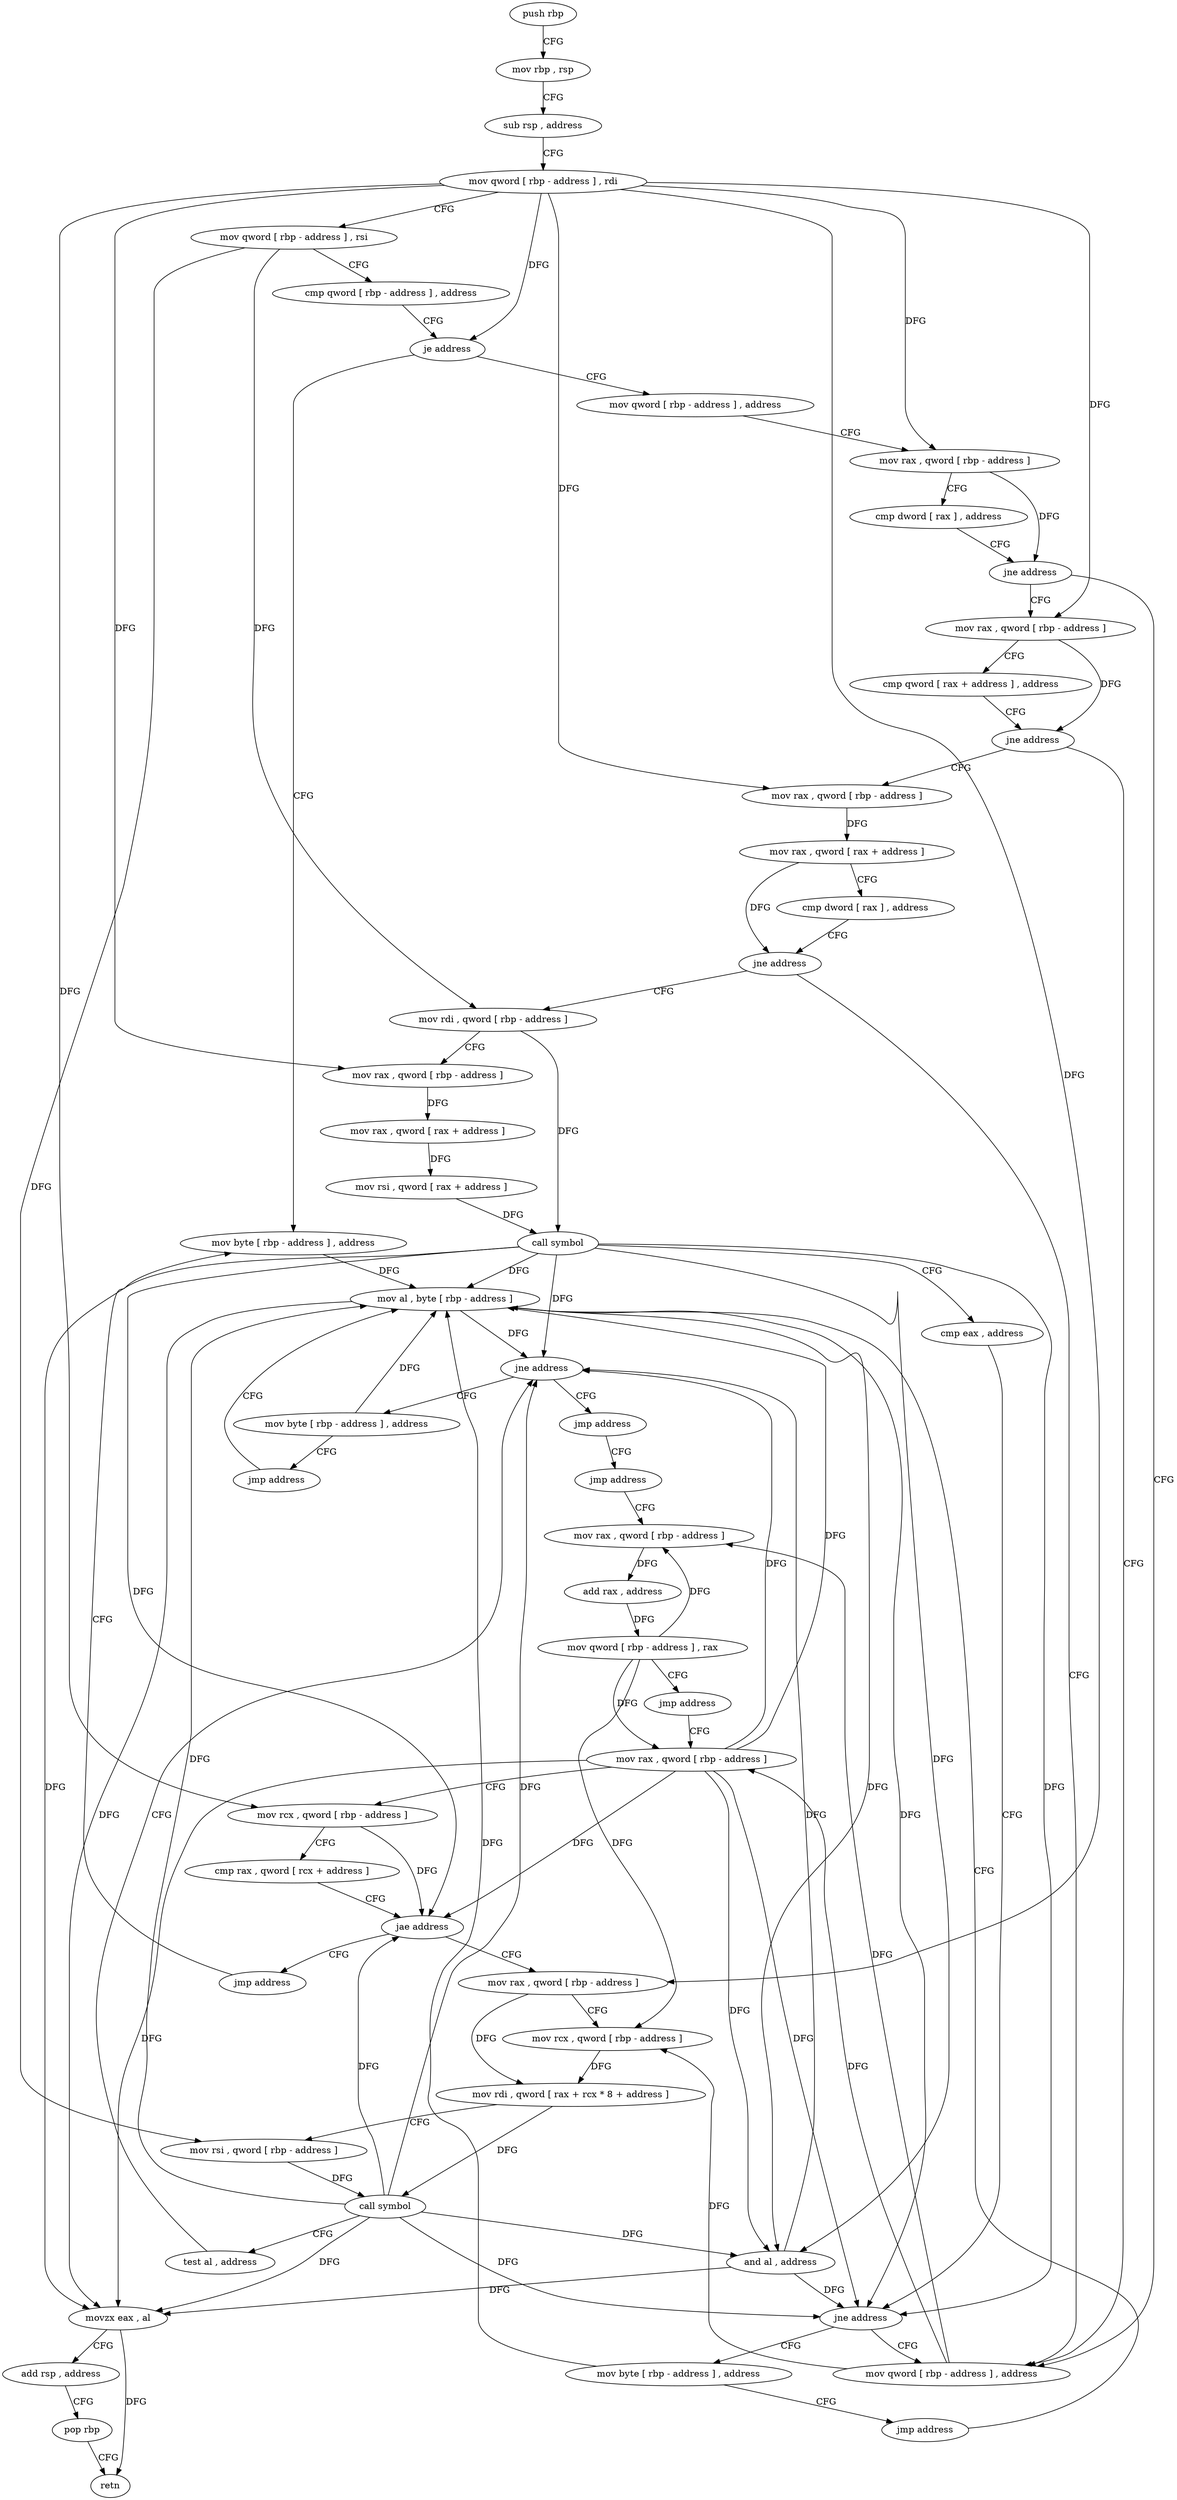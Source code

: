 digraph "func" {
"140016" [label = "push rbp" ]
"140017" [label = "mov rbp , rsp" ]
"140020" [label = "sub rsp , address" ]
"140024" [label = "mov qword [ rbp - address ] , rdi" ]
"140028" [label = "mov qword [ rbp - address ] , rsi" ]
"140032" [label = "cmp qword [ rbp - address ] , address" ]
"140037" [label = "je address" ]
"140234" [label = "mov byte [ rbp - address ] , address" ]
"140043" [label = "mov qword [ rbp - address ] , address" ]
"140238" [label = "mov al , byte [ rbp - address ]" ]
"140051" [label = "mov rax , qword [ rbp - address ]" ]
"140055" [label = "cmp dword [ rax ] , address" ]
"140058" [label = "jne address" ]
"140135" [label = "mov qword [ rbp - address ] , address" ]
"140064" [label = "mov rax , qword [ rbp - address ]" ]
"140143" [label = "mov rax , qword [ rbp - address ]" ]
"140068" [label = "cmp qword [ rax + address ] , address" ]
"140073" [label = "jne address" ]
"140079" [label = "mov rax , qword [ rbp - address ]" ]
"140229" [label = "jmp address" ]
"140161" [label = "mov rax , qword [ rbp - address ]" ]
"140165" [label = "mov rcx , qword [ rbp - address ]" ]
"140169" [label = "mov rdi , qword [ rax + rcx * 8 + address ]" ]
"140174" [label = "mov rsi , qword [ rbp - address ]" ]
"140178" [label = "call symbol" ]
"140183" [label = "test al , address" ]
"140185" [label = "jne address" ]
"140196" [label = "mov byte [ rbp - address ] , address" ]
"140191" [label = "jmp address" ]
"140083" [label = "mov rax , qword [ rax + address ]" ]
"140087" [label = "cmp dword [ rax ] , address" ]
"140090" [label = "jne address" ]
"140096" [label = "mov rdi , qword [ rbp - address ]" ]
"140200" [label = "jmp address" ]
"140205" [label = "jmp address" ]
"140100" [label = "mov rax , qword [ rbp - address ]" ]
"140104" [label = "mov rax , qword [ rax + address ]" ]
"140108" [label = "mov rsi , qword [ rax + address ]" ]
"140112" [label = "call symbol" ]
"140117" [label = "cmp eax , address" ]
"140120" [label = "jne address" ]
"140126" [label = "mov byte [ rbp - address ] , address" ]
"140241" [label = "and al , address" ]
"140243" [label = "movzx eax , al" ]
"140246" [label = "add rsp , address" ]
"140250" [label = "pop rbp" ]
"140251" [label = "retn" ]
"140210" [label = "mov rax , qword [ rbp - address ]" ]
"140130" [label = "jmp address" ]
"140214" [label = "add rax , address" ]
"140220" [label = "mov qword [ rbp - address ] , rax" ]
"140224" [label = "jmp address" ]
"140147" [label = "mov rcx , qword [ rbp - address ]" ]
"140151" [label = "cmp rax , qword [ rcx + address ]" ]
"140155" [label = "jae address" ]
"140016" -> "140017" [ label = "CFG" ]
"140017" -> "140020" [ label = "CFG" ]
"140020" -> "140024" [ label = "CFG" ]
"140024" -> "140028" [ label = "CFG" ]
"140024" -> "140037" [ label = "DFG" ]
"140024" -> "140051" [ label = "DFG" ]
"140024" -> "140064" [ label = "DFG" ]
"140024" -> "140147" [ label = "DFG" ]
"140024" -> "140079" [ label = "DFG" ]
"140024" -> "140161" [ label = "DFG" ]
"140024" -> "140100" [ label = "DFG" ]
"140028" -> "140032" [ label = "CFG" ]
"140028" -> "140174" [ label = "DFG" ]
"140028" -> "140096" [ label = "DFG" ]
"140032" -> "140037" [ label = "CFG" ]
"140037" -> "140234" [ label = "CFG" ]
"140037" -> "140043" [ label = "CFG" ]
"140234" -> "140238" [ label = "DFG" ]
"140043" -> "140051" [ label = "CFG" ]
"140238" -> "140241" [ label = "DFG" ]
"140238" -> "140243" [ label = "DFG" ]
"140238" -> "140185" [ label = "DFG" ]
"140238" -> "140120" [ label = "DFG" ]
"140051" -> "140055" [ label = "CFG" ]
"140051" -> "140058" [ label = "DFG" ]
"140055" -> "140058" [ label = "CFG" ]
"140058" -> "140135" [ label = "CFG" ]
"140058" -> "140064" [ label = "CFG" ]
"140135" -> "140143" [ label = "DFG" ]
"140135" -> "140165" [ label = "DFG" ]
"140135" -> "140210" [ label = "DFG" ]
"140064" -> "140068" [ label = "CFG" ]
"140064" -> "140073" [ label = "DFG" ]
"140143" -> "140147" [ label = "CFG" ]
"140143" -> "140241" [ label = "DFG" ]
"140143" -> "140243" [ label = "DFG" ]
"140143" -> "140238" [ label = "DFG" ]
"140143" -> "140155" [ label = "DFG" ]
"140143" -> "140185" [ label = "DFG" ]
"140143" -> "140120" [ label = "DFG" ]
"140068" -> "140073" [ label = "CFG" ]
"140073" -> "140135" [ label = "CFG" ]
"140073" -> "140079" [ label = "CFG" ]
"140079" -> "140083" [ label = "DFG" ]
"140229" -> "140234" [ label = "CFG" ]
"140161" -> "140165" [ label = "CFG" ]
"140161" -> "140169" [ label = "DFG" ]
"140165" -> "140169" [ label = "DFG" ]
"140169" -> "140174" [ label = "CFG" ]
"140169" -> "140178" [ label = "DFG" ]
"140174" -> "140178" [ label = "DFG" ]
"140178" -> "140183" [ label = "CFG" ]
"140178" -> "140241" [ label = "DFG" ]
"140178" -> "140243" [ label = "DFG" ]
"140178" -> "140238" [ label = "DFG" ]
"140178" -> "140155" [ label = "DFG" ]
"140178" -> "140185" [ label = "DFG" ]
"140178" -> "140120" [ label = "DFG" ]
"140183" -> "140185" [ label = "CFG" ]
"140185" -> "140196" [ label = "CFG" ]
"140185" -> "140191" [ label = "CFG" ]
"140196" -> "140200" [ label = "CFG" ]
"140196" -> "140238" [ label = "DFG" ]
"140191" -> "140205" [ label = "CFG" ]
"140083" -> "140087" [ label = "CFG" ]
"140083" -> "140090" [ label = "DFG" ]
"140087" -> "140090" [ label = "CFG" ]
"140090" -> "140135" [ label = "CFG" ]
"140090" -> "140096" [ label = "CFG" ]
"140096" -> "140100" [ label = "CFG" ]
"140096" -> "140112" [ label = "DFG" ]
"140200" -> "140238" [ label = "CFG" ]
"140205" -> "140210" [ label = "CFG" ]
"140100" -> "140104" [ label = "DFG" ]
"140104" -> "140108" [ label = "DFG" ]
"140108" -> "140112" [ label = "DFG" ]
"140112" -> "140117" [ label = "CFG" ]
"140112" -> "140241" [ label = "DFG" ]
"140112" -> "140243" [ label = "DFG" ]
"140112" -> "140185" [ label = "DFG" ]
"140112" -> "140238" [ label = "DFG" ]
"140112" -> "140155" [ label = "DFG" ]
"140112" -> "140120" [ label = "DFG" ]
"140117" -> "140120" [ label = "CFG" ]
"140120" -> "140135" [ label = "CFG" ]
"140120" -> "140126" [ label = "CFG" ]
"140126" -> "140130" [ label = "CFG" ]
"140126" -> "140238" [ label = "DFG" ]
"140241" -> "140243" [ label = "DFG" ]
"140241" -> "140185" [ label = "DFG" ]
"140241" -> "140120" [ label = "DFG" ]
"140243" -> "140246" [ label = "CFG" ]
"140243" -> "140251" [ label = "DFG" ]
"140246" -> "140250" [ label = "CFG" ]
"140250" -> "140251" [ label = "CFG" ]
"140210" -> "140214" [ label = "DFG" ]
"140130" -> "140238" [ label = "CFG" ]
"140214" -> "140220" [ label = "DFG" ]
"140220" -> "140224" [ label = "CFG" ]
"140220" -> "140143" [ label = "DFG" ]
"140220" -> "140165" [ label = "DFG" ]
"140220" -> "140210" [ label = "DFG" ]
"140224" -> "140143" [ label = "CFG" ]
"140147" -> "140151" [ label = "CFG" ]
"140147" -> "140155" [ label = "DFG" ]
"140151" -> "140155" [ label = "CFG" ]
"140155" -> "140229" [ label = "CFG" ]
"140155" -> "140161" [ label = "CFG" ]
}
